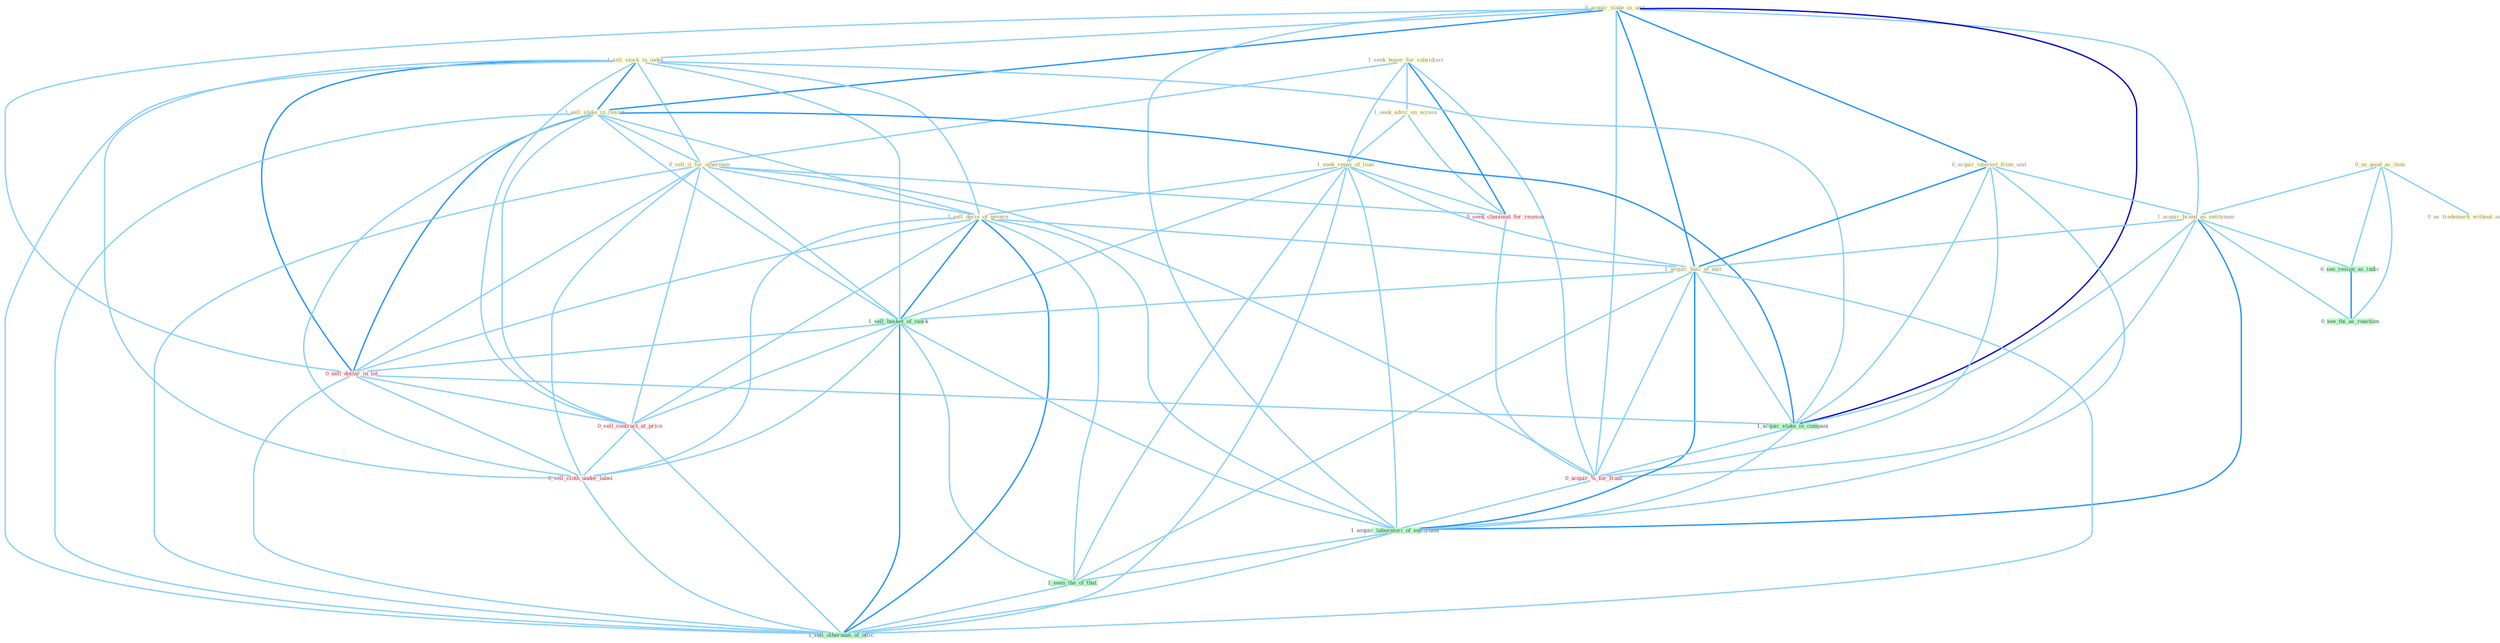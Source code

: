 Graph G{ 
    node
    [shape=polygon,style=filled,width=.5,height=.06,color="#BDFCC9",fixedsize=true,fontsize=4,
    fontcolor="#2f4f4f"];
    {node
    [color="#ffffe0", fontcolor="#8b7d6b"] "0_acquir_stake_in_unit " "1_seek_buyer_for_subsidiari " "1_seek_advic_on_access " "0_us_good_as_item " "1_sell_stock_in_index " "1_sell_stake_in_resort " "0_acquir_interest_from_unit " "0_sell_it_for_othernum " "1_seek_repay_of_loan " "1_acquir_brand_as_entitynam " "1_sell_decis_of_govern " "1_acquir_busi_of_unit " "0_us_trademark_without_author "}
{node [color="#fff0f5", fontcolor="#b22222"] "0_seek_classmat_for_reunion " "0_sell_dollar_in_lot " "0_acquir_%_for_franc " "0_sell_contract_at_price " "0_sell_cloth_under_label "}
edge [color="#B0E2FF"];

	"0_acquir_stake_in_unit " -- "1_sell_stock_in_index " [w="1", color="#87cefa" ];
	"0_acquir_stake_in_unit " -- "1_sell_stake_in_resort " [w="2", color="#1e90ff" , len=0.8];
	"0_acquir_stake_in_unit " -- "0_acquir_interest_from_unit " [w="2", color="#1e90ff" , len=0.8];
	"0_acquir_stake_in_unit " -- "1_acquir_brand_as_entitynam " [w="1", color="#87cefa" ];
	"0_acquir_stake_in_unit " -- "1_acquir_busi_of_unit " [w="2", color="#1e90ff" , len=0.8];
	"0_acquir_stake_in_unit " -- "0_sell_dollar_in_lot " [w="1", color="#87cefa" ];
	"0_acquir_stake_in_unit " -- "1_acquir_stake_in_compani " [w="3", color="#0000cd" , len=0.6];
	"0_acquir_stake_in_unit " -- "0_acquir_%_for_franc " [w="1", color="#87cefa" ];
	"0_acquir_stake_in_unit " -- "1_acquir_laboratori_of_entitynam " [w="1", color="#87cefa" ];
	"1_seek_buyer_for_subsidiari " -- "1_seek_advic_on_access " [w="1", color="#87cefa" ];
	"1_seek_buyer_for_subsidiari " -- "0_sell_it_for_othernum " [w="1", color="#87cefa" ];
	"1_seek_buyer_for_subsidiari " -- "1_seek_repay_of_loan " [w="1", color="#87cefa" ];
	"1_seek_buyer_for_subsidiari " -- "0_seek_classmat_for_reunion " [w="2", color="#1e90ff" , len=0.8];
	"1_seek_buyer_for_subsidiari " -- "0_acquir_%_for_franc " [w="1", color="#87cefa" ];
	"1_seek_advic_on_access " -- "1_seek_repay_of_loan " [w="1", color="#87cefa" ];
	"1_seek_advic_on_access " -- "0_seek_classmat_for_reunion " [w="1", color="#87cefa" ];
	"0_us_good_as_item " -- "1_acquir_brand_as_entitynam " [w="1", color="#87cefa" ];
	"0_us_good_as_item " -- "0_us_trademark_without_author " [w="1", color="#87cefa" ];
	"0_us_good_as_item " -- "0_see_resign_as_indic " [w="1", color="#87cefa" ];
	"0_us_good_as_item " -- "0_see_thi_as_reaction " [w="1", color="#87cefa" ];
	"1_sell_stock_in_index " -- "1_sell_stake_in_resort " [w="2", color="#1e90ff" , len=0.8];
	"1_sell_stock_in_index " -- "0_sell_it_for_othernum " [w="1", color="#87cefa" ];
	"1_sell_stock_in_index " -- "1_sell_decis_of_govern " [w="1", color="#87cefa" ];
	"1_sell_stock_in_index " -- "1_sell_basket_of_stock " [w="1", color="#87cefa" ];
	"1_sell_stock_in_index " -- "0_sell_dollar_in_lot " [w="2", color="#1e90ff" , len=0.8];
	"1_sell_stock_in_index " -- "1_acquir_stake_in_compani " [w="1", color="#87cefa" ];
	"1_sell_stock_in_index " -- "0_sell_contract_at_price " [w="1", color="#87cefa" ];
	"1_sell_stock_in_index " -- "0_sell_cloth_under_label " [w="1", color="#87cefa" ];
	"1_sell_stock_in_index " -- "1_sell_othernum_of_offic " [w="1", color="#87cefa" ];
	"1_sell_stake_in_resort " -- "0_sell_it_for_othernum " [w="1", color="#87cefa" ];
	"1_sell_stake_in_resort " -- "1_sell_decis_of_govern " [w="1", color="#87cefa" ];
	"1_sell_stake_in_resort " -- "1_sell_basket_of_stock " [w="1", color="#87cefa" ];
	"1_sell_stake_in_resort " -- "0_sell_dollar_in_lot " [w="2", color="#1e90ff" , len=0.8];
	"1_sell_stake_in_resort " -- "1_acquir_stake_in_compani " [w="2", color="#1e90ff" , len=0.8];
	"1_sell_stake_in_resort " -- "0_sell_contract_at_price " [w="1", color="#87cefa" ];
	"1_sell_stake_in_resort " -- "0_sell_cloth_under_label " [w="1", color="#87cefa" ];
	"1_sell_stake_in_resort " -- "1_sell_othernum_of_offic " [w="1", color="#87cefa" ];
	"0_acquir_interest_from_unit " -- "1_acquir_brand_as_entitynam " [w="1", color="#87cefa" ];
	"0_acquir_interest_from_unit " -- "1_acquir_busi_of_unit " [w="2", color="#1e90ff" , len=0.8];
	"0_acquir_interest_from_unit " -- "1_acquir_stake_in_compani " [w="1", color="#87cefa" ];
	"0_acquir_interest_from_unit " -- "0_acquir_%_for_franc " [w="1", color="#87cefa" ];
	"0_acquir_interest_from_unit " -- "1_acquir_laboratori_of_entitynam " [w="1", color="#87cefa" ];
	"0_sell_it_for_othernum " -- "1_sell_decis_of_govern " [w="1", color="#87cefa" ];
	"0_sell_it_for_othernum " -- "0_seek_classmat_for_reunion " [w="1", color="#87cefa" ];
	"0_sell_it_for_othernum " -- "1_sell_basket_of_stock " [w="1", color="#87cefa" ];
	"0_sell_it_for_othernum " -- "0_sell_dollar_in_lot " [w="1", color="#87cefa" ];
	"0_sell_it_for_othernum " -- "0_acquir_%_for_franc " [w="1", color="#87cefa" ];
	"0_sell_it_for_othernum " -- "0_sell_contract_at_price " [w="1", color="#87cefa" ];
	"0_sell_it_for_othernum " -- "0_sell_cloth_under_label " [w="1", color="#87cefa" ];
	"0_sell_it_for_othernum " -- "1_sell_othernum_of_offic " [w="1", color="#87cefa" ];
	"1_seek_repay_of_loan " -- "1_sell_decis_of_govern " [w="1", color="#87cefa" ];
	"1_seek_repay_of_loan " -- "1_acquir_busi_of_unit " [w="1", color="#87cefa" ];
	"1_seek_repay_of_loan " -- "0_seek_classmat_for_reunion " [w="1", color="#87cefa" ];
	"1_seek_repay_of_loan " -- "1_sell_basket_of_stock " [w="1", color="#87cefa" ];
	"1_seek_repay_of_loan " -- "1_acquir_laboratori_of_entitynam " [w="1", color="#87cefa" ];
	"1_seek_repay_of_loan " -- "1_seen_the_of_that " [w="1", color="#87cefa" ];
	"1_seek_repay_of_loan " -- "1_sell_othernum_of_offic " [w="1", color="#87cefa" ];
	"1_acquir_brand_as_entitynam " -- "1_acquir_busi_of_unit " [w="1", color="#87cefa" ];
	"1_acquir_brand_as_entitynam " -- "0_see_resign_as_indic " [w="1", color="#87cefa" ];
	"1_acquir_brand_as_entitynam " -- "1_acquir_stake_in_compani " [w="1", color="#87cefa" ];
	"1_acquir_brand_as_entitynam " -- "0_acquir_%_for_franc " [w="1", color="#87cefa" ];
	"1_acquir_brand_as_entitynam " -- "1_acquir_laboratori_of_entitynam " [w="2", color="#1e90ff" , len=0.8];
	"1_acquir_brand_as_entitynam " -- "0_see_thi_as_reaction " [w="1", color="#87cefa" ];
	"1_sell_decis_of_govern " -- "1_acquir_busi_of_unit " [w="1", color="#87cefa" ];
	"1_sell_decis_of_govern " -- "1_sell_basket_of_stock " [w="2", color="#1e90ff" , len=0.8];
	"1_sell_decis_of_govern " -- "0_sell_dollar_in_lot " [w="1", color="#87cefa" ];
	"1_sell_decis_of_govern " -- "0_sell_contract_at_price " [w="1", color="#87cefa" ];
	"1_sell_decis_of_govern " -- "1_acquir_laboratori_of_entitynam " [w="1", color="#87cefa" ];
	"1_sell_decis_of_govern " -- "0_sell_cloth_under_label " [w="1", color="#87cefa" ];
	"1_sell_decis_of_govern " -- "1_seen_the_of_that " [w="1", color="#87cefa" ];
	"1_sell_decis_of_govern " -- "1_sell_othernum_of_offic " [w="2", color="#1e90ff" , len=0.8];
	"1_acquir_busi_of_unit " -- "1_sell_basket_of_stock " [w="1", color="#87cefa" ];
	"1_acquir_busi_of_unit " -- "1_acquir_stake_in_compani " [w="1", color="#87cefa" ];
	"1_acquir_busi_of_unit " -- "0_acquir_%_for_franc " [w="1", color="#87cefa" ];
	"1_acquir_busi_of_unit " -- "1_acquir_laboratori_of_entitynam " [w="2", color="#1e90ff" , len=0.8];
	"1_acquir_busi_of_unit " -- "1_seen_the_of_that " [w="1", color="#87cefa" ];
	"1_acquir_busi_of_unit " -- "1_sell_othernum_of_offic " [w="1", color="#87cefa" ];
	"0_seek_classmat_for_reunion " -- "0_acquir_%_for_franc " [w="1", color="#87cefa" ];
	"1_sell_basket_of_stock " -- "0_sell_dollar_in_lot " [w="1", color="#87cefa" ];
	"1_sell_basket_of_stock " -- "0_sell_contract_at_price " [w="1", color="#87cefa" ];
	"1_sell_basket_of_stock " -- "1_acquir_laboratori_of_entitynam " [w="1", color="#87cefa" ];
	"1_sell_basket_of_stock " -- "0_sell_cloth_under_label " [w="1", color="#87cefa" ];
	"1_sell_basket_of_stock " -- "1_seen_the_of_that " [w="1", color="#87cefa" ];
	"1_sell_basket_of_stock " -- "1_sell_othernum_of_offic " [w="2", color="#1e90ff" , len=0.8];
	"0_sell_dollar_in_lot " -- "1_acquir_stake_in_compani " [w="1", color="#87cefa" ];
	"0_sell_dollar_in_lot " -- "0_sell_contract_at_price " [w="1", color="#87cefa" ];
	"0_sell_dollar_in_lot " -- "0_sell_cloth_under_label " [w="1", color="#87cefa" ];
	"0_sell_dollar_in_lot " -- "1_sell_othernum_of_offic " [w="1", color="#87cefa" ];
	"0_see_resign_as_indic " -- "0_see_thi_as_reaction " [w="2", color="#1e90ff" , len=0.8];
	"1_acquir_stake_in_compani " -- "0_acquir_%_for_franc " [w="1", color="#87cefa" ];
	"1_acquir_stake_in_compani " -- "1_acquir_laboratori_of_entitynam " [w="1", color="#87cefa" ];
	"0_acquir_%_for_franc " -- "1_acquir_laboratori_of_entitynam " [w="1", color="#87cefa" ];
	"0_sell_contract_at_price " -- "0_sell_cloth_under_label " [w="1", color="#87cefa" ];
	"0_sell_contract_at_price " -- "1_sell_othernum_of_offic " [w="1", color="#87cefa" ];
	"1_acquir_laboratori_of_entitynam " -- "1_seen_the_of_that " [w="1", color="#87cefa" ];
	"1_acquir_laboratori_of_entitynam " -- "1_sell_othernum_of_offic " [w="1", color="#87cefa" ];
	"0_sell_cloth_under_label " -- "1_sell_othernum_of_offic " [w="1", color="#87cefa" ];
	"1_seen_the_of_that " -- "1_sell_othernum_of_offic " [w="1", color="#87cefa" ];
}